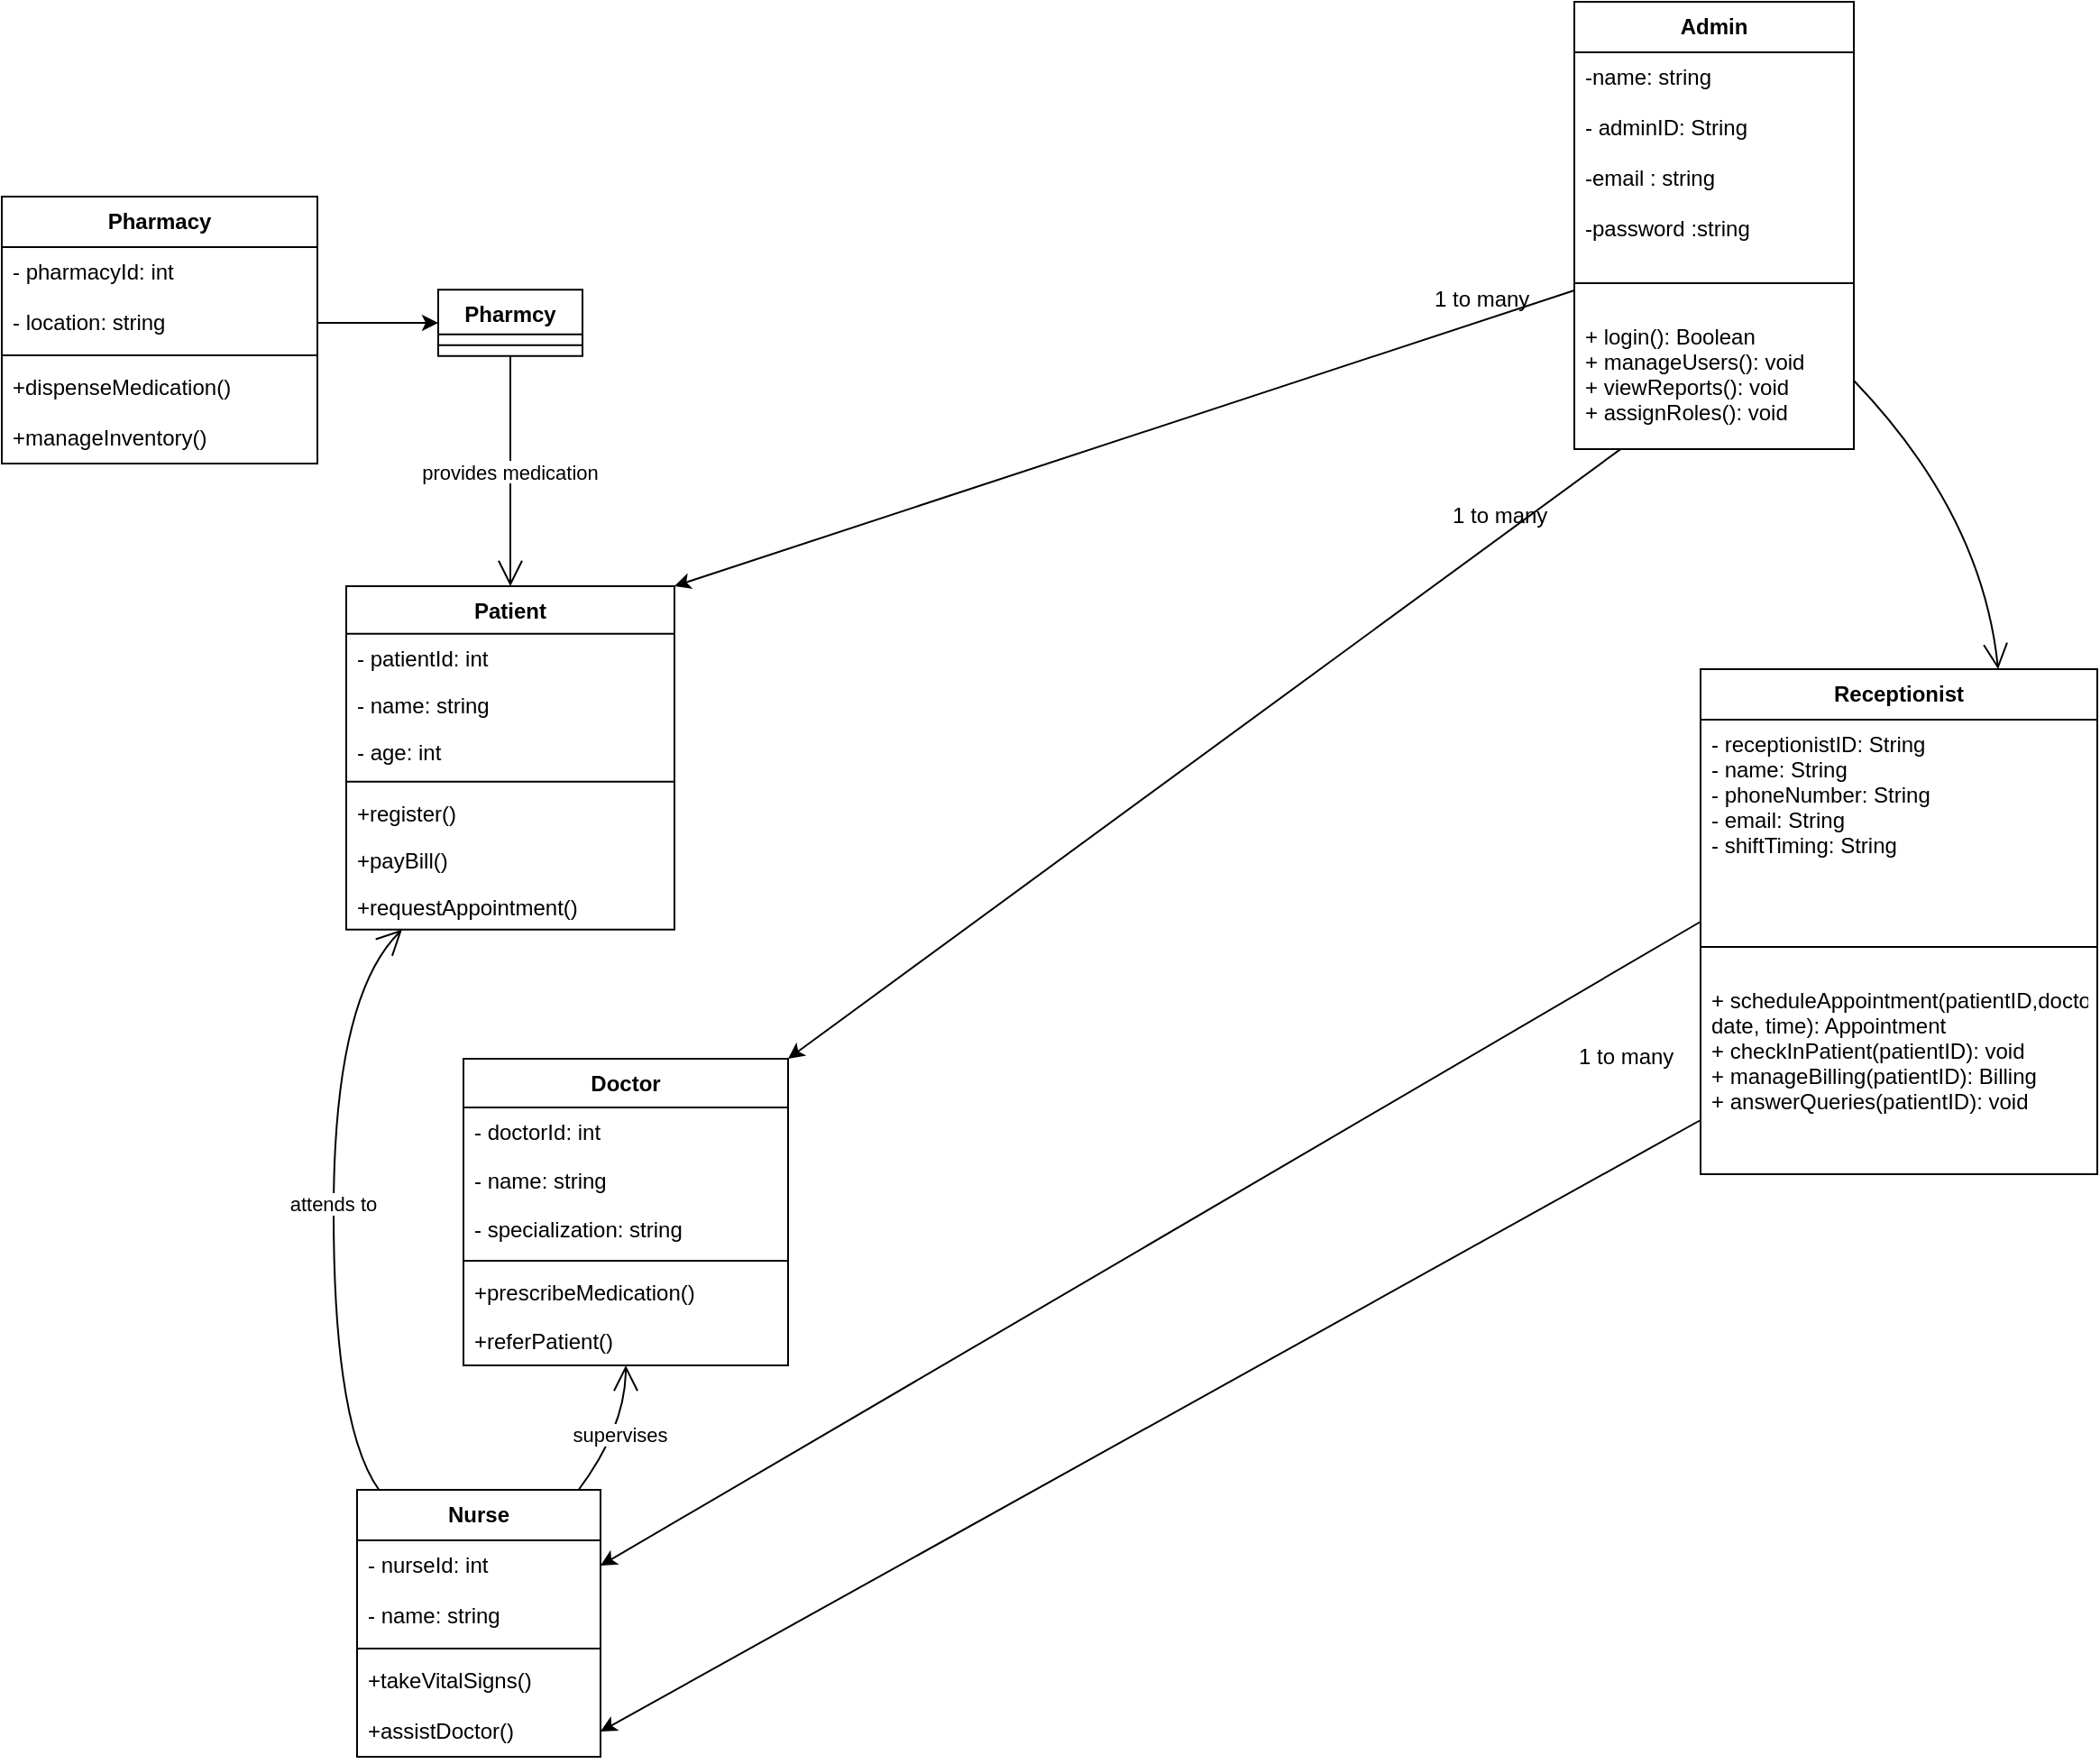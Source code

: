 <mxfile version="24.7.14">
  <diagram name="Page-1" id="BodWmWOmzImOxQZvJOls">
    <mxGraphModel dx="1351" dy="1887" grid="1" gridSize="10" guides="1" tooltips="1" connect="1" arrows="1" fold="1" page="1" pageScale="1" pageWidth="850" pageHeight="1100" math="0" shadow="0">
      <root>
        <mxCell id="0" />
        <mxCell id="1" parent="0" />
        <mxCell id="2" value="Patient" style="swimlane;fontStyle=1;align=center;verticalAlign=top;childLayout=stackLayout;horizontal=1;startSize=26.417;horizontalStack=0;resizeParent=1;resizeParentMax=0;resizeLast=0;collapsible=0;marginBottom=0;" parent="1" vertex="1">
          <mxGeometry x="199" y="224" width="182" height="190.417" as="geometry" />
        </mxCell>
        <mxCell id="3" value="- patientId: int" style="text;strokeColor=none;fillColor=none;align=left;verticalAlign=top;spacingLeft=4;spacingRight=4;overflow=hidden;rotatable=0;points=[[0,0.5],[1,0.5]];portConstraint=eastwest;" parent="2" vertex="1">
          <mxGeometry y="26.417" width="182" height="26" as="geometry" />
        </mxCell>
        <mxCell id="4" value="- name: string" style="text;strokeColor=none;fillColor=none;align=left;verticalAlign=top;spacingLeft=4;spacingRight=4;overflow=hidden;rotatable=0;points=[[0,0.5],[1,0.5]];portConstraint=eastwest;" parent="2" vertex="1">
          <mxGeometry y="52.417" width="182" height="26" as="geometry" />
        </mxCell>
        <mxCell id="5" value="- age: int" style="text;strokeColor=none;fillColor=none;align=left;verticalAlign=top;spacingLeft=4;spacingRight=4;overflow=hidden;rotatable=0;points=[[0,0.5],[1,0.5]];portConstraint=eastwest;" parent="2" vertex="1">
          <mxGeometry y="78.417" width="182" height="26" as="geometry" />
        </mxCell>
        <mxCell id="6" style="line;strokeWidth=1;fillColor=none;align=left;verticalAlign=middle;spacingTop=-1;spacingLeft=3;spacingRight=3;rotatable=0;labelPosition=right;points=[];portConstraint=eastwest;strokeColor=inherit;" parent="2" vertex="1">
          <mxGeometry y="104.417" width="182" height="8" as="geometry" />
        </mxCell>
        <mxCell id="7" value="+register()" style="text;strokeColor=none;fillColor=none;align=left;verticalAlign=top;spacingLeft=4;spacingRight=4;overflow=hidden;rotatable=0;points=[[0,0.5],[1,0.5]];portConstraint=eastwest;" parent="2" vertex="1">
          <mxGeometry y="112.417" width="182" height="26" as="geometry" />
        </mxCell>
        <mxCell id="8" value="+payBill()" style="text;strokeColor=none;fillColor=none;align=left;verticalAlign=top;spacingLeft=4;spacingRight=4;overflow=hidden;rotatable=0;points=[[0,0.5],[1,0.5]];portConstraint=eastwest;" parent="2" vertex="1">
          <mxGeometry y="138.417" width="182" height="26" as="geometry" />
        </mxCell>
        <mxCell id="9" value="+requestAppointment()" style="text;strokeColor=none;fillColor=none;align=left;verticalAlign=top;spacingLeft=4;spacingRight=4;overflow=hidden;rotatable=0;points=[[0,0.5],[1,0.5]];portConstraint=eastwest;" parent="2" vertex="1">
          <mxGeometry y="164.417" width="182" height="26" as="geometry" />
        </mxCell>
        <mxCell id="10" value="Doctor" style="swimlane;fontStyle=1;align=center;verticalAlign=top;childLayout=stackLayout;horizontal=1;startSize=27.06;horizontalStack=0;resizeParent=1;resizeParentMax=0;resizeLast=0;collapsible=0;marginBottom=0;" parent="1" vertex="1">
          <mxGeometry x="264" y="486" width="180" height="170" as="geometry" />
        </mxCell>
        <mxCell id="11" value="- doctorId: int" style="text;strokeColor=none;fillColor=none;align=left;verticalAlign=top;spacingLeft=4;spacingRight=4;overflow=hidden;rotatable=0;points=[[0,0.5],[1,0.5]];portConstraint=eastwest;" parent="10" vertex="1">
          <mxGeometry y="27" width="180" height="27" as="geometry" />
        </mxCell>
        <mxCell id="12" value="- name: string" style="text;strokeColor=none;fillColor=none;align=left;verticalAlign=top;spacingLeft=4;spacingRight=4;overflow=hidden;rotatable=0;points=[[0,0.5],[1,0.5]];portConstraint=eastwest;" parent="10" vertex="1">
          <mxGeometry y="54" width="180" height="27" as="geometry" />
        </mxCell>
        <mxCell id="13" value="- specialization: string" style="text;strokeColor=none;fillColor=none;align=left;verticalAlign=top;spacingLeft=4;spacingRight=4;overflow=hidden;rotatable=0;points=[[0,0.5],[1,0.5]];portConstraint=eastwest;" parent="10" vertex="1">
          <mxGeometry y="81" width="180" height="27" as="geometry" />
        </mxCell>
        <mxCell id="14" style="line;strokeWidth=1;fillColor=none;align=left;verticalAlign=middle;spacingTop=-1;spacingLeft=3;spacingRight=3;rotatable=0;labelPosition=right;points=[];portConstraint=eastwest;strokeColor=inherit;" parent="10" vertex="1">
          <mxGeometry y="108" width="180" height="8" as="geometry" />
        </mxCell>
        <mxCell id="15" value="+prescribeMedication()" style="text;strokeColor=none;fillColor=none;align=left;verticalAlign=top;spacingLeft=4;spacingRight=4;overflow=hidden;rotatable=0;points=[[0,0.5],[1,0.5]];portConstraint=eastwest;" parent="10" vertex="1">
          <mxGeometry y="116" width="180" height="27" as="geometry" />
        </mxCell>
        <mxCell id="16" value="+referPatient()" style="text;strokeColor=none;fillColor=none;align=left;verticalAlign=top;spacingLeft=4;spacingRight=4;overflow=hidden;rotatable=0;points=[[0,0.5],[1,0.5]];portConstraint=eastwest;" parent="10" vertex="1">
          <mxGeometry y="143" width="180" height="27" as="geometry" />
        </mxCell>
        <mxCell id="17" value="Nurse" style="swimlane;fontStyle=1;align=center;verticalAlign=top;childLayout=stackLayout;horizontal=1;startSize=27.96;horizontalStack=0;resizeParent=1;resizeParentMax=0;resizeLast=0;collapsible=0;marginBottom=0;" parent="1" vertex="1">
          <mxGeometry x="205" y="725" width="135" height="148" as="geometry" />
        </mxCell>
        <mxCell id="18" value="- nurseId: int" style="text;strokeColor=none;fillColor=none;align=left;verticalAlign=top;spacingLeft=4;spacingRight=4;overflow=hidden;rotatable=0;points=[[0,0.5],[1,0.5]];portConstraint=eastwest;" parent="17" vertex="1">
          <mxGeometry y="28" width="135" height="28" as="geometry" />
        </mxCell>
        <mxCell id="19" value="- name: string" style="text;strokeColor=none;fillColor=none;align=left;verticalAlign=top;spacingLeft=4;spacingRight=4;overflow=hidden;rotatable=0;points=[[0,0.5],[1,0.5]];portConstraint=eastwest;" parent="17" vertex="1">
          <mxGeometry y="56" width="135" height="28" as="geometry" />
        </mxCell>
        <mxCell id="20" style="line;strokeWidth=1;fillColor=none;align=left;verticalAlign=middle;spacingTop=-1;spacingLeft=3;spacingRight=3;rotatable=0;labelPosition=right;points=[];portConstraint=eastwest;strokeColor=inherit;" parent="17" vertex="1">
          <mxGeometry y="84" width="135" height="8" as="geometry" />
        </mxCell>
        <mxCell id="21" value="+takeVitalSigns()" style="text;strokeColor=none;fillColor=none;align=left;verticalAlign=top;spacingLeft=4;spacingRight=4;overflow=hidden;rotatable=0;points=[[0,0.5],[1,0.5]];portConstraint=eastwest;" parent="17" vertex="1">
          <mxGeometry y="92" width="135" height="28" as="geometry" />
        </mxCell>
        <mxCell id="22" value="+assistDoctor()" style="text;strokeColor=none;fillColor=none;align=left;verticalAlign=top;spacingLeft=4;spacingRight=4;overflow=hidden;rotatable=0;points=[[0,0.5],[1,0.5]];portConstraint=eastwest;" parent="17" vertex="1">
          <mxGeometry y="120" width="135" height="28" as="geometry" />
        </mxCell>
        <mxCell id="23" value="Pharmacy" style="swimlane;fontStyle=1;align=center;verticalAlign=top;childLayout=stackLayout;horizontal=1;startSize=27.96;horizontalStack=0;resizeParent=1;resizeParentMax=0;resizeLast=0;collapsible=0;marginBottom=0;" parent="1" vertex="1">
          <mxGeometry x="8" y="8" width="175" height="148" as="geometry" />
        </mxCell>
        <mxCell id="24" value="- pharmacyId: int" style="text;strokeColor=none;fillColor=none;align=left;verticalAlign=top;spacingLeft=4;spacingRight=4;overflow=hidden;rotatable=0;points=[[0,0.5],[1,0.5]];portConstraint=eastwest;" parent="23" vertex="1">
          <mxGeometry y="28" width="175" height="28" as="geometry" />
        </mxCell>
        <mxCell id="25" value="- location: string" style="text;strokeColor=none;fillColor=none;align=left;verticalAlign=top;spacingLeft=4;spacingRight=4;overflow=hidden;rotatable=0;points=[[0,0.5],[1,0.5]];portConstraint=eastwest;" parent="23" vertex="1">
          <mxGeometry y="56" width="175" height="28" as="geometry" />
        </mxCell>
        <mxCell id="26" style="line;strokeWidth=1;fillColor=none;align=left;verticalAlign=middle;spacingTop=-1;spacingLeft=3;spacingRight=3;rotatable=0;labelPosition=right;points=[];portConstraint=eastwest;strokeColor=inherit;" parent="23" vertex="1">
          <mxGeometry y="84" width="175" height="8" as="geometry" />
        </mxCell>
        <mxCell id="27" value="+dispenseMedication()" style="text;strokeColor=none;fillColor=none;align=left;verticalAlign=top;spacingLeft=4;spacingRight=4;overflow=hidden;rotatable=0;points=[[0,0.5],[1,0.5]];portConstraint=eastwest;" parent="23" vertex="1">
          <mxGeometry y="92" width="175" height="28" as="geometry" />
        </mxCell>
        <mxCell id="28" value="+manageInventory()" style="text;strokeColor=none;fillColor=none;align=left;verticalAlign=top;spacingLeft=4;spacingRight=4;overflow=hidden;rotatable=0;points=[[0,0.5],[1,0.5]];portConstraint=eastwest;" parent="23" vertex="1">
          <mxGeometry y="120" width="175" height="28" as="geometry" />
        </mxCell>
        <mxCell id="29" value="Pharmcy" style="swimlane;fontStyle=1;align=center;verticalAlign=top;childLayout=stackLayout;horizontal=1;startSize=24.78;horizontalStack=0;resizeParent=1;resizeParentMax=0;resizeLast=0;collapsible=0;marginBottom=0;" parent="1" vertex="1">
          <mxGeometry x="250" y="59.61" width="80" height="36.78" as="geometry" />
        </mxCell>
        <mxCell id="30" style="line;strokeWidth=1;fillColor=none;align=left;verticalAlign=middle;spacingTop=-1;spacingLeft=3;spacingRight=3;rotatable=0;labelPosition=right;points=[];portConstraint=eastwest;strokeColor=inherit;" parent="29" vertex="1">
          <mxGeometry y="24.78" width="80" height="12" as="geometry" />
        </mxCell>
        <mxCell id="31" value="attends to" style="curved=1;startArrow=open;startSize=12;endArrow=none;exitX=0.17;exitY=1;entryX=0.09;entryY=0;" parent="1" source="2" target="17" edge="1">
          <mxGeometry relative="1" as="geometry">
            <Array as="points">
              <mxPoint x="192" y="452" />
              <mxPoint x="192" y="690" />
            </Array>
          </mxGeometry>
        </mxCell>
        <mxCell id="35" value="supervises" style="curved=1;startArrow=open;startSize=12;endArrow=none;exitX=0.5;exitY=1;entryX=0.91;entryY=0;" parent="1" source="10" target="17" edge="1">
          <mxGeometry relative="1" as="geometry">
            <Array as="points">
              <mxPoint x="354" y="690" />
            </Array>
          </mxGeometry>
        </mxCell>
        <mxCell id="36" value="provides medication" style="curved=1;startArrow=none;endArrow=open;endSize=12;exitX=0.5;exitY=0.99;entryX=0.5;entryY=0;" parent="1" source="29" target="2" edge="1">
          <mxGeometry relative="1" as="geometry">
            <Array as="points" />
          </mxGeometry>
        </mxCell>
        <mxCell id="smSI_X-SNHgUgeUYvijh-36" style="edgeStyle=orthogonalEdgeStyle;rounded=0;orthogonalLoop=1;jettySize=auto;html=1;exitX=1;exitY=0.5;exitDx=0;exitDy=0;entryX=0;entryY=0.5;entryDx=0;entryDy=0;" edge="1" parent="1" source="25" target="29">
          <mxGeometry relative="1" as="geometry" />
        </mxCell>
        <mxCell id="smSI_X-SNHgUgeUYvijh-41" value="Admin" style="swimlane;fontStyle=1;align=center;verticalAlign=top;childLayout=stackLayout;horizontal=1;startSize=27.96;horizontalStack=0;resizeParent=1;resizeParentMax=0;resizeLast=0;collapsible=0;marginBottom=0;" vertex="1" parent="1">
          <mxGeometry x="880" y="-100" width="155" height="248.04" as="geometry" />
        </mxCell>
        <mxCell id="smSI_X-SNHgUgeUYvijh-49" value="-name: string" style="text;strokeColor=none;fillColor=none;align=left;verticalAlign=top;spacingLeft=4;spacingRight=4;overflow=hidden;rotatable=0;points=[[0,0.5],[1,0.5]];portConstraint=eastwest;" vertex="1" parent="smSI_X-SNHgUgeUYvijh-41">
          <mxGeometry y="27.96" width="155" height="28" as="geometry" />
        </mxCell>
        <mxCell id="smSI_X-SNHgUgeUYvijh-42" value="- adminID: String " style="text;strokeColor=none;fillColor=none;align=left;verticalAlign=top;spacingLeft=4;spacingRight=4;overflow=hidden;rotatable=0;points=[[0,0.5],[1,0.5]];portConstraint=eastwest;" vertex="1" parent="smSI_X-SNHgUgeUYvijh-41">
          <mxGeometry y="55.96" width="155" height="28" as="geometry" />
        </mxCell>
        <mxCell id="smSI_X-SNHgUgeUYvijh-48" value="-email : string " style="text;strokeColor=none;fillColor=none;align=left;verticalAlign=top;spacingLeft=4;spacingRight=4;overflow=hidden;rotatable=0;points=[[0,0.5],[1,0.5]];portConstraint=eastwest;" vertex="1" parent="smSI_X-SNHgUgeUYvijh-41">
          <mxGeometry y="83.96" width="155" height="28" as="geometry" />
        </mxCell>
        <mxCell id="smSI_X-SNHgUgeUYvijh-50" value="-password :string " style="text;strokeColor=none;fillColor=none;align=left;verticalAlign=top;spacingLeft=4;spacingRight=4;overflow=hidden;rotatable=0;points=[[0,0.5],[1,0.5]];portConstraint=eastwest;" vertex="1" parent="smSI_X-SNHgUgeUYvijh-41">
          <mxGeometry y="111.96" width="155" height="28" as="geometry" />
        </mxCell>
        <mxCell id="smSI_X-SNHgUgeUYvijh-44" style="line;strokeWidth=1;fillColor=none;align=left;verticalAlign=middle;spacingTop=-1;spacingLeft=3;spacingRight=3;rotatable=0;labelPosition=right;points=[];portConstraint=eastwest;strokeColor=inherit;" vertex="1" parent="smSI_X-SNHgUgeUYvijh-41">
          <mxGeometry y="139.96" width="155" height="32.04" as="geometry" />
        </mxCell>
        <mxCell id="smSI_X-SNHgUgeUYvijh-43" value="+ login(): Boolean &#xa;+ manageUsers(): void &#xa;+ viewReports(): void &#xa;+ assignRoles(): void" style="text;strokeColor=none;fillColor=none;align=left;verticalAlign=top;spacingLeft=4;spacingRight=4;overflow=hidden;rotatable=0;points=[[0,0.5],[1,0.5]];portConstraint=eastwest;" vertex="1" parent="smSI_X-SNHgUgeUYvijh-41">
          <mxGeometry y="172.0" width="155" height="76.04" as="geometry" />
        </mxCell>
        <mxCell id="smSI_X-SNHgUgeUYvijh-52" value="Receptionist" style="swimlane;fontStyle=1;align=center;verticalAlign=top;childLayout=stackLayout;horizontal=1;startSize=27.96;horizontalStack=0;resizeParent=1;resizeParentMax=0;resizeLast=0;collapsible=0;marginBottom=0;" vertex="1" parent="1">
          <mxGeometry x="950" y="270" width="220" height="280.0" as="geometry" />
        </mxCell>
        <mxCell id="smSI_X-SNHgUgeUYvijh-53" value="- receptionistID: String &#xa;- name: String &#xa;- phoneNumber: String &#xa;- email: String &#xa;- shiftTiming: String" style="text;strokeColor=none;fillColor=none;align=left;verticalAlign=top;spacingLeft=4;spacingRight=4;overflow=hidden;rotatable=0;points=[[0,0.5],[1,0.5]];portConstraint=eastwest;" vertex="1" parent="smSI_X-SNHgUgeUYvijh-52">
          <mxGeometry y="27.96" width="220" height="110" as="geometry" />
        </mxCell>
        <mxCell id="smSI_X-SNHgUgeUYvijh-57" style="line;strokeWidth=1;fillColor=none;align=left;verticalAlign=middle;spacingTop=-1;spacingLeft=3;spacingRight=3;rotatable=0;labelPosition=right;points=[];portConstraint=eastwest;strokeColor=inherit;" vertex="1" parent="smSI_X-SNHgUgeUYvijh-52">
          <mxGeometry y="137.96" width="220" height="32.04" as="geometry" />
        </mxCell>
        <mxCell id="smSI_X-SNHgUgeUYvijh-58" value="+ scheduleAppointment(patientID,doctorID,&#xa;date, time): Appointment &#xa;+ checkInPatient(patientID): void &#xa;+ manageBilling(patientID): Billing &#xa;+ answerQueries(patientID): void" style="text;strokeColor=none;fillColor=none;align=left;verticalAlign=top;spacingLeft=4;spacingRight=4;overflow=hidden;rotatable=0;points=[[0,0.5],[1,0.5]];portConstraint=eastwest;" vertex="1" parent="smSI_X-SNHgUgeUYvijh-52">
          <mxGeometry y="170.0" width="220" height="110" as="geometry" />
        </mxCell>
        <mxCell id="smSI_X-SNHgUgeUYvijh-59" value="" style="endArrow=classic;html=1;rounded=0;entryX=1;entryY=0;entryDx=0;entryDy=0;" edge="1" parent="1" target="2">
          <mxGeometry width="50" height="50" relative="1" as="geometry">
            <mxPoint x="880" y="60" as="sourcePoint" />
            <mxPoint x="695" y="154.02" as="targetPoint" />
          </mxGeometry>
        </mxCell>
        <mxCell id="smSI_X-SNHgUgeUYvijh-61" value="" style="endArrow=classic;html=1;rounded=0;entryX=1;entryY=0;entryDx=0;entryDy=0;" edge="1" parent="1" source="smSI_X-SNHgUgeUYvijh-43" target="10">
          <mxGeometry width="50" height="50" relative="1" as="geometry">
            <mxPoint x="794" y="350" as="sourcePoint" />
            <mxPoint x="430" y="469.98" as="targetPoint" />
            <Array as="points" />
          </mxGeometry>
        </mxCell>
        <mxCell id="smSI_X-SNHgUgeUYvijh-64" value="" style="endArrow=classic;html=1;rounded=0;entryX=1;entryY=0.5;entryDx=0;entryDy=0;exitX=0.006;exitY=1.04;exitDx=0;exitDy=0;exitPerimeter=0;" edge="1" parent="1" target="22">
          <mxGeometry width="50" height="50" relative="1" as="geometry">
            <mxPoint x="950" y="520" as="sourcePoint" />
            <mxPoint x="648" y="750" as="targetPoint" />
            <Array as="points" />
          </mxGeometry>
        </mxCell>
        <mxCell id="smSI_X-SNHgUgeUYvijh-65" value="" style="endArrow=classic;html=1;rounded=0;entryX=1;entryY=0.5;entryDx=0;entryDy=0;exitX=0;exitY=0.5;exitDx=0;exitDy=0;" edge="1" parent="1" source="smSI_X-SNHgUgeUYvijh-52" target="18">
          <mxGeometry width="50" height="50" relative="1" as="geometry">
            <mxPoint x="950" y="420" as="sourcePoint" />
            <mxPoint x="528" y="740" as="targetPoint" />
            <Array as="points" />
          </mxGeometry>
        </mxCell>
        <mxCell id="smSI_X-SNHgUgeUYvijh-67" value="1 to many&amp;nbsp;" style="text;html=1;align=center;verticalAlign=middle;resizable=0;points=[];autosize=1;strokeColor=none;fillColor=none;" vertex="1" parent="1">
          <mxGeometry x="800" y="170" width="80" height="30" as="geometry" />
        </mxCell>
        <mxCell id="smSI_X-SNHgUgeUYvijh-69" value="1 to many&amp;nbsp;" style="text;html=1;align=center;verticalAlign=middle;resizable=0;points=[];autosize=1;strokeColor=none;fillColor=none;" vertex="1" parent="1">
          <mxGeometry x="790" y="50" width="80" height="30" as="geometry" />
        </mxCell>
        <mxCell id="smSI_X-SNHgUgeUYvijh-70" value="1 to many&amp;nbsp;" style="text;html=1;align=center;verticalAlign=middle;resizable=0;points=[];autosize=1;strokeColor=none;fillColor=none;" vertex="1" parent="1">
          <mxGeometry x="870" y="470" width="80" height="30" as="geometry" />
        </mxCell>
        <mxCell id="smSI_X-SNHgUgeUYvijh-73" value="" style="curved=1;startArrow=open;startSize=12;endArrow=none;exitX=0.75;exitY=0;entryX=1;entryY=0.5;entryDx=0;entryDy=0;exitDx=0;exitDy=0;" edge="1" parent="1" source="smSI_X-SNHgUgeUYvijh-52" target="smSI_X-SNHgUgeUYvijh-43">
          <mxGeometry x="-0.37" y="-169" relative="1" as="geometry">
            <Array as="points">
              <mxPoint x="1106" y="184" />
            </Array>
            <mxPoint x="1080" y="219" as="sourcePoint" />
            <mxPoint x="1106" y="150" as="targetPoint" />
            <mxPoint y="-1" as="offset" />
          </mxGeometry>
        </mxCell>
      </root>
    </mxGraphModel>
  </diagram>
</mxfile>
